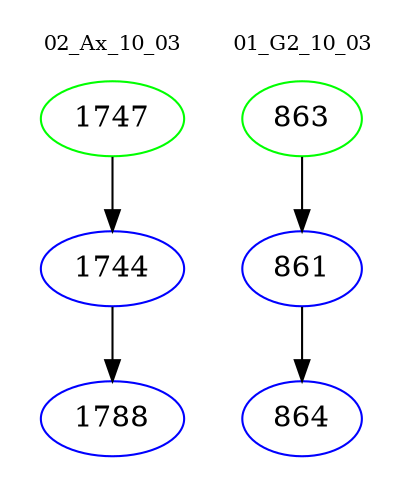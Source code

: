 digraph{
subgraph cluster_0 {
color = white
label = "02_Ax_10_03";
fontsize=10;
T0_1747 [label="1747", color="green"]
T0_1747 -> T0_1744 [color="black"]
T0_1744 [label="1744", color="blue"]
T0_1744 -> T0_1788 [color="black"]
T0_1788 [label="1788", color="blue"]
}
subgraph cluster_1 {
color = white
label = "01_G2_10_03";
fontsize=10;
T1_863 [label="863", color="green"]
T1_863 -> T1_861 [color="black"]
T1_861 [label="861", color="blue"]
T1_861 -> T1_864 [color="black"]
T1_864 [label="864", color="blue"]
}
}
